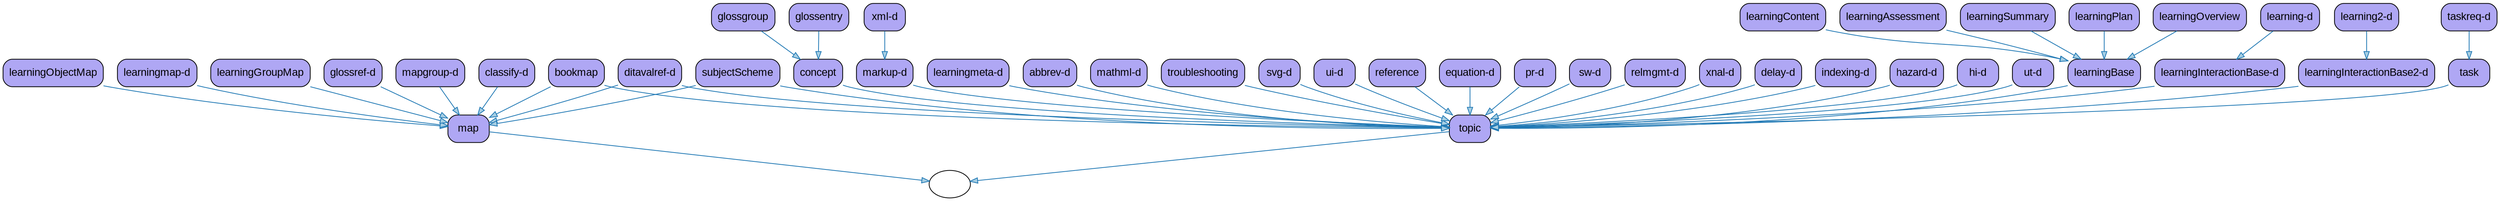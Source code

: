 // map topic learningBase learningInteractionBase-d learningInteractionBase2-d task concept markup-d bookmap learningSummary learningPlan learningOverview learningContent learningObjectMap learningmap-d learningmeta-d learning-d learningGroupMap learning2-d learningAssessment abbrev-d mathml-d troubleshooting svg-d ui-d reference equation-d taskreq-d pr-d glossentry xml-d glossref-d sw-d relmgmt-d glossgroup xnal-d ditavalref-d delay-d indexing-d hazard-d hi-d mapgroup-d ut-d classify-d subjectScheme
strict digraph {
	"map" [fontname="Arial" shape="Mrecord" label ="{ map }" style="filled"  fillcolor="#AfA7F4"]
	"topic" [fontname="Arial" shape="Mrecord" label ="{ topic }" style="filled"  fillcolor="#AfA7F4"]
	"learningBase" [fontname="Arial" shape="Mrecord" label ="{ learningBase }" style="filled"  fillcolor="#AfA7F4"]
	"learningInteractionBase-d" [fontname="Arial" shape="Mrecord" label ="{ learningInteractionBase-d }" style="filled"  fillcolor="#AfA7F4"]
	"learningInteractionBase2-d" [fontname="Arial" shape="Mrecord" label ="{ learningInteractionBase2-d }" style="filled"  fillcolor="#AfA7F4"]
	"task" [fontname="Arial" shape="Mrecord" label ="{ task }" style="filled"  fillcolor="#AfA7F4"]
	"concept" [fontname="Arial" shape="Mrecord" label ="{ concept }" style="filled"  fillcolor="#AfA7F4"]
	"markup-d" [fontname="Arial" shape="Mrecord" label ="{ markup-d }" style="filled"  fillcolor="#AfA7F4"]
	"bookmap" [fontname="Arial" shape="Mrecord" label ="{ bookmap }" style="filled"  fillcolor="#AfA7F4"]
	"learningSummary" [fontname="Arial" shape="Mrecord" label ="{ learningSummary }" style="filled"  fillcolor="#AfA7F4"]
	"learningPlan" [fontname="Arial" shape="Mrecord" label ="{ learningPlan }" style="filled"  fillcolor="#AfA7F4"]
	"learningOverview" [fontname="Arial" shape="Mrecord" label ="{ learningOverview }" style="filled"  fillcolor="#AfA7F4"]
	"learningContent" [fontname="Arial" shape="Mrecord" label ="{ learningContent }" style="filled"  fillcolor="#AfA7F4"]
	"learningObjectMap" [fontname="Arial" shape="Mrecord" label ="{ learningObjectMap }" style="filled"  fillcolor="#AfA7F4"]
	"learningmap-d" [fontname="Arial" shape="Mrecord" label ="{ learningmap-d }" style="filled"  fillcolor="#AfA7F4"]
	"learningmeta-d" [fontname="Arial" shape="Mrecord" label ="{ learningmeta-d }" style="filled"  fillcolor="#AfA7F4"]
	"learning-d" [fontname="Arial" shape="Mrecord" label ="{ learning-d }" style="filled"  fillcolor="#AfA7F4"]
	"learningGroupMap" [fontname="Arial" shape="Mrecord" label ="{ learningGroupMap }" style="filled"  fillcolor="#AfA7F4"]
	"learning2-d" [fontname="Arial" shape="Mrecord" label ="{ learning2-d }" style="filled"  fillcolor="#AfA7F4"]
	"learningAssessment" [fontname="Arial" shape="Mrecord" label ="{ learningAssessment }" style="filled"  fillcolor="#AfA7F4"]
	"abbrev-d" [fontname="Arial" shape="Mrecord" label ="{ abbrev-d }" style="filled"  fillcolor="#AfA7F4"]
	"mathml-d" [fontname="Arial" shape="Mrecord" label ="{ mathml-d }" style="filled"  fillcolor="#AfA7F4"]
	"troubleshooting" [fontname="Arial" shape="Mrecord" label ="{ troubleshooting }" style="filled"  fillcolor="#AfA7F4"]
	"svg-d" [fontname="Arial" shape="Mrecord" label ="{ svg-d }" style="filled"  fillcolor="#AfA7F4"]
	"ui-d" [fontname="Arial" shape="Mrecord" label ="{ ui-d }" style="filled"  fillcolor="#AfA7F4"]
	"reference" [fontname="Arial" shape="Mrecord" label ="{ reference }" style="filled"  fillcolor="#AfA7F4"]
	"equation-d" [fontname="Arial" shape="Mrecord" label ="{ equation-d }" style="filled"  fillcolor="#AfA7F4"]
	"taskreq-d" [fontname="Arial" shape="Mrecord" label ="{ taskreq-d }" style="filled"  fillcolor="#AfA7F4"]
	"pr-d" [fontname="Arial" shape="Mrecord" label ="{ pr-d }" style="filled"  fillcolor="#AfA7F4"]
	"glossentry" [fontname="Arial" shape="Mrecord" label ="{ glossentry }" style="filled"  fillcolor="#AfA7F4"]
	"xml-d" [fontname="Arial" shape="Mrecord" label ="{ xml-d }" style="filled"  fillcolor="#AfA7F4"]
	"glossref-d" [fontname="Arial" shape="Mrecord" label ="{ glossref-d }" style="filled"  fillcolor="#AfA7F4"]
	"sw-d" [fontname="Arial" shape="Mrecord" label ="{ sw-d }" style="filled"  fillcolor="#AfA7F4"]
	"relmgmt-d" [fontname="Arial" shape="Mrecord" label ="{ relmgmt-d }" style="filled"  fillcolor="#AfA7F4"]
	"glossgroup" [fontname="Arial" shape="Mrecord" label ="{ glossgroup }" style="filled"  fillcolor="#AfA7F4"]
	"xnal-d" [fontname="Arial" shape="Mrecord" label ="{ xnal-d }" style="filled"  fillcolor="#AfA7F4"]
	"ditavalref-d" [fontname="Arial" shape="Mrecord" label ="{ ditavalref-d }" style="filled"  fillcolor="#AfA7F4"]
	"delay-d" [fontname="Arial" shape="Mrecord" label ="{ delay-d }" style="filled"  fillcolor="#AfA7F4"]
	"indexing-d" [fontname="Arial" shape="Mrecord" label ="{ indexing-d }" style="filled"  fillcolor="#AfA7F4"]
	"hazard-d" [fontname="Arial" shape="Mrecord" label ="{ hazard-d }" style="filled"  fillcolor="#AfA7F4"]
	"hi-d" [fontname="Arial" shape="Mrecord" label ="{ hi-d }" style="filled"  fillcolor="#AfA7F4"]
	"mapgroup-d" [fontname="Arial" shape="Mrecord" label ="{ mapgroup-d }" style="filled"  fillcolor="#AfA7F4"]
	"ut-d" [fontname="Arial" shape="Mrecord" label ="{ ut-d }" style="filled"  fillcolor="#AfA7F4"]
	"classify-d" [fontname="Arial" shape="Mrecord" label ="{ classify-d }" style="filled"  fillcolor="#AfA7F4"]
	"subjectScheme" [fontname="Arial" shape="Mrecord" label ="{ subjectScheme }" style="filled"  fillcolor="#AfA7F4"]
	"bookmap" -> { "map" "topic" } [fillcolor="#a6cee3" color="#1f78b4"]
	"learningSummary" -> { "learningBase" } [fillcolor="#a6cee3" color="#1f78b4"]
	"learningPlan" -> { "learningBase" } [fillcolor="#a6cee3" color="#1f78b4"]
	"learningInteractionBase2-d" -> { "topic" } [fillcolor="#a6cee3" color="#1f78b4"]
	"learningOverview" -> { "learningBase" } [fillcolor="#a6cee3" color="#1f78b4"]
	"learningContent" -> { "learningBase" } [fillcolor="#a6cee3" color="#1f78b4"]
	"learningObjectMap" -> { "map" } [fillcolor="#a6cee3" color="#1f78b4"]
	"learningBase" -> { "topic" } [fillcolor="#a6cee3" color="#1f78b4"]
	"learningmap-d" -> { "map" } [fillcolor="#a6cee3" color="#1f78b4"]
	"learningInteractionBase-d" -> { "topic" } [fillcolor="#a6cee3" color="#1f78b4"]
	"learningmeta-d" -> { "topic" } [fillcolor="#a6cee3" color="#1f78b4"]
	"learning-d" -> { "learningInteractionBase-d" } [fillcolor="#a6cee3" color="#1f78b4"]
	"learningGroupMap" -> { "map" } [fillcolor="#a6cee3" color="#1f78b4"]
	"learning2-d" -> { "learningInteractionBase2-d" } [fillcolor="#a6cee3" color="#1f78b4"]
	"learningAssessment" -> { "learningBase" } [fillcolor="#a6cee3" color="#1f78b4"]
	"abbrev-d" -> { "topic" } [fillcolor="#a6cee3" color="#1f78b4"]
	"markup-d" -> { "topic" } [fillcolor="#a6cee3" color="#1f78b4"]
	"mathml-d" -> { "topic" } [fillcolor="#a6cee3" color="#1f78b4"]
	"troubleshooting" -> { "topic" } [fillcolor="#a6cee3" color="#1f78b4"]
	"svg-d" -> { "topic" } [fillcolor="#a6cee3" color="#1f78b4"]
	"ui-d" -> { "topic" } [fillcolor="#a6cee3" color="#1f78b4"]
	"reference" -> { "topic" } [fillcolor="#a6cee3" color="#1f78b4"]
	"equation-d" -> { "topic" } [fillcolor="#a6cee3" color="#1f78b4"]
	"task" -> { "topic" } [fillcolor="#a6cee3" color="#1f78b4"]
	"taskreq-d" -> { "task" } [fillcolor="#a6cee3" color="#1f78b4"]
	"pr-d" -> { "topic" } [fillcolor="#a6cee3" color="#1f78b4"]
	"glossentry" -> { "concept" } [fillcolor="#a6cee3" color="#1f78b4"]
	"xml-d" -> { "markup-d" } [fillcolor="#a6cee3" color="#1f78b4"]
	"glossref-d" -> { "map" } [fillcolor="#a6cee3" color="#1f78b4"]
	"sw-d" -> { "topic" } [fillcolor="#a6cee3" color="#1f78b4"]
	"relmgmt-d" -> { "topic" } [fillcolor="#a6cee3" color="#1f78b4"]
	"glossgroup" -> { "concept" } [fillcolor="#a6cee3" color="#1f78b4"]
	"concept" -> { "topic" } [fillcolor="#a6cee3" color="#1f78b4"]
	"xnal-d" -> { "topic" } [fillcolor="#a6cee3" color="#1f78b4"]
	"map" -> { "" } [fillcolor="#a6cee3" color="#1f78b4"]
	"topic" -> { "" } [fillcolor="#a6cee3" color="#1f78b4"]
	"ditavalref-d" -> { "map" "topic" } [fillcolor="#a6cee3" color="#1f78b4"]
	"delay-d" -> { "topic" } [fillcolor="#a6cee3" color="#1f78b4"]
	"indexing-d" -> { "topic" } [fillcolor="#a6cee3" color="#1f78b4"]
	"hazard-d" -> { "topic" } [fillcolor="#a6cee3" color="#1f78b4"]
	"hi-d" -> { "topic" } [fillcolor="#a6cee3" color="#1f78b4"]
	"mapgroup-d" -> { "map" } [fillcolor="#a6cee3" color="#1f78b4"]
	"ut-d" -> { "topic" } [fillcolor="#a6cee3" color="#1f78b4"]
	"classify-d" -> { "map" } [fillcolor="#a6cee3" color="#1f78b4"]
	"subjectScheme" -> { "map" "topic" } [fillcolor="#a6cee3" color="#1f78b4"]}